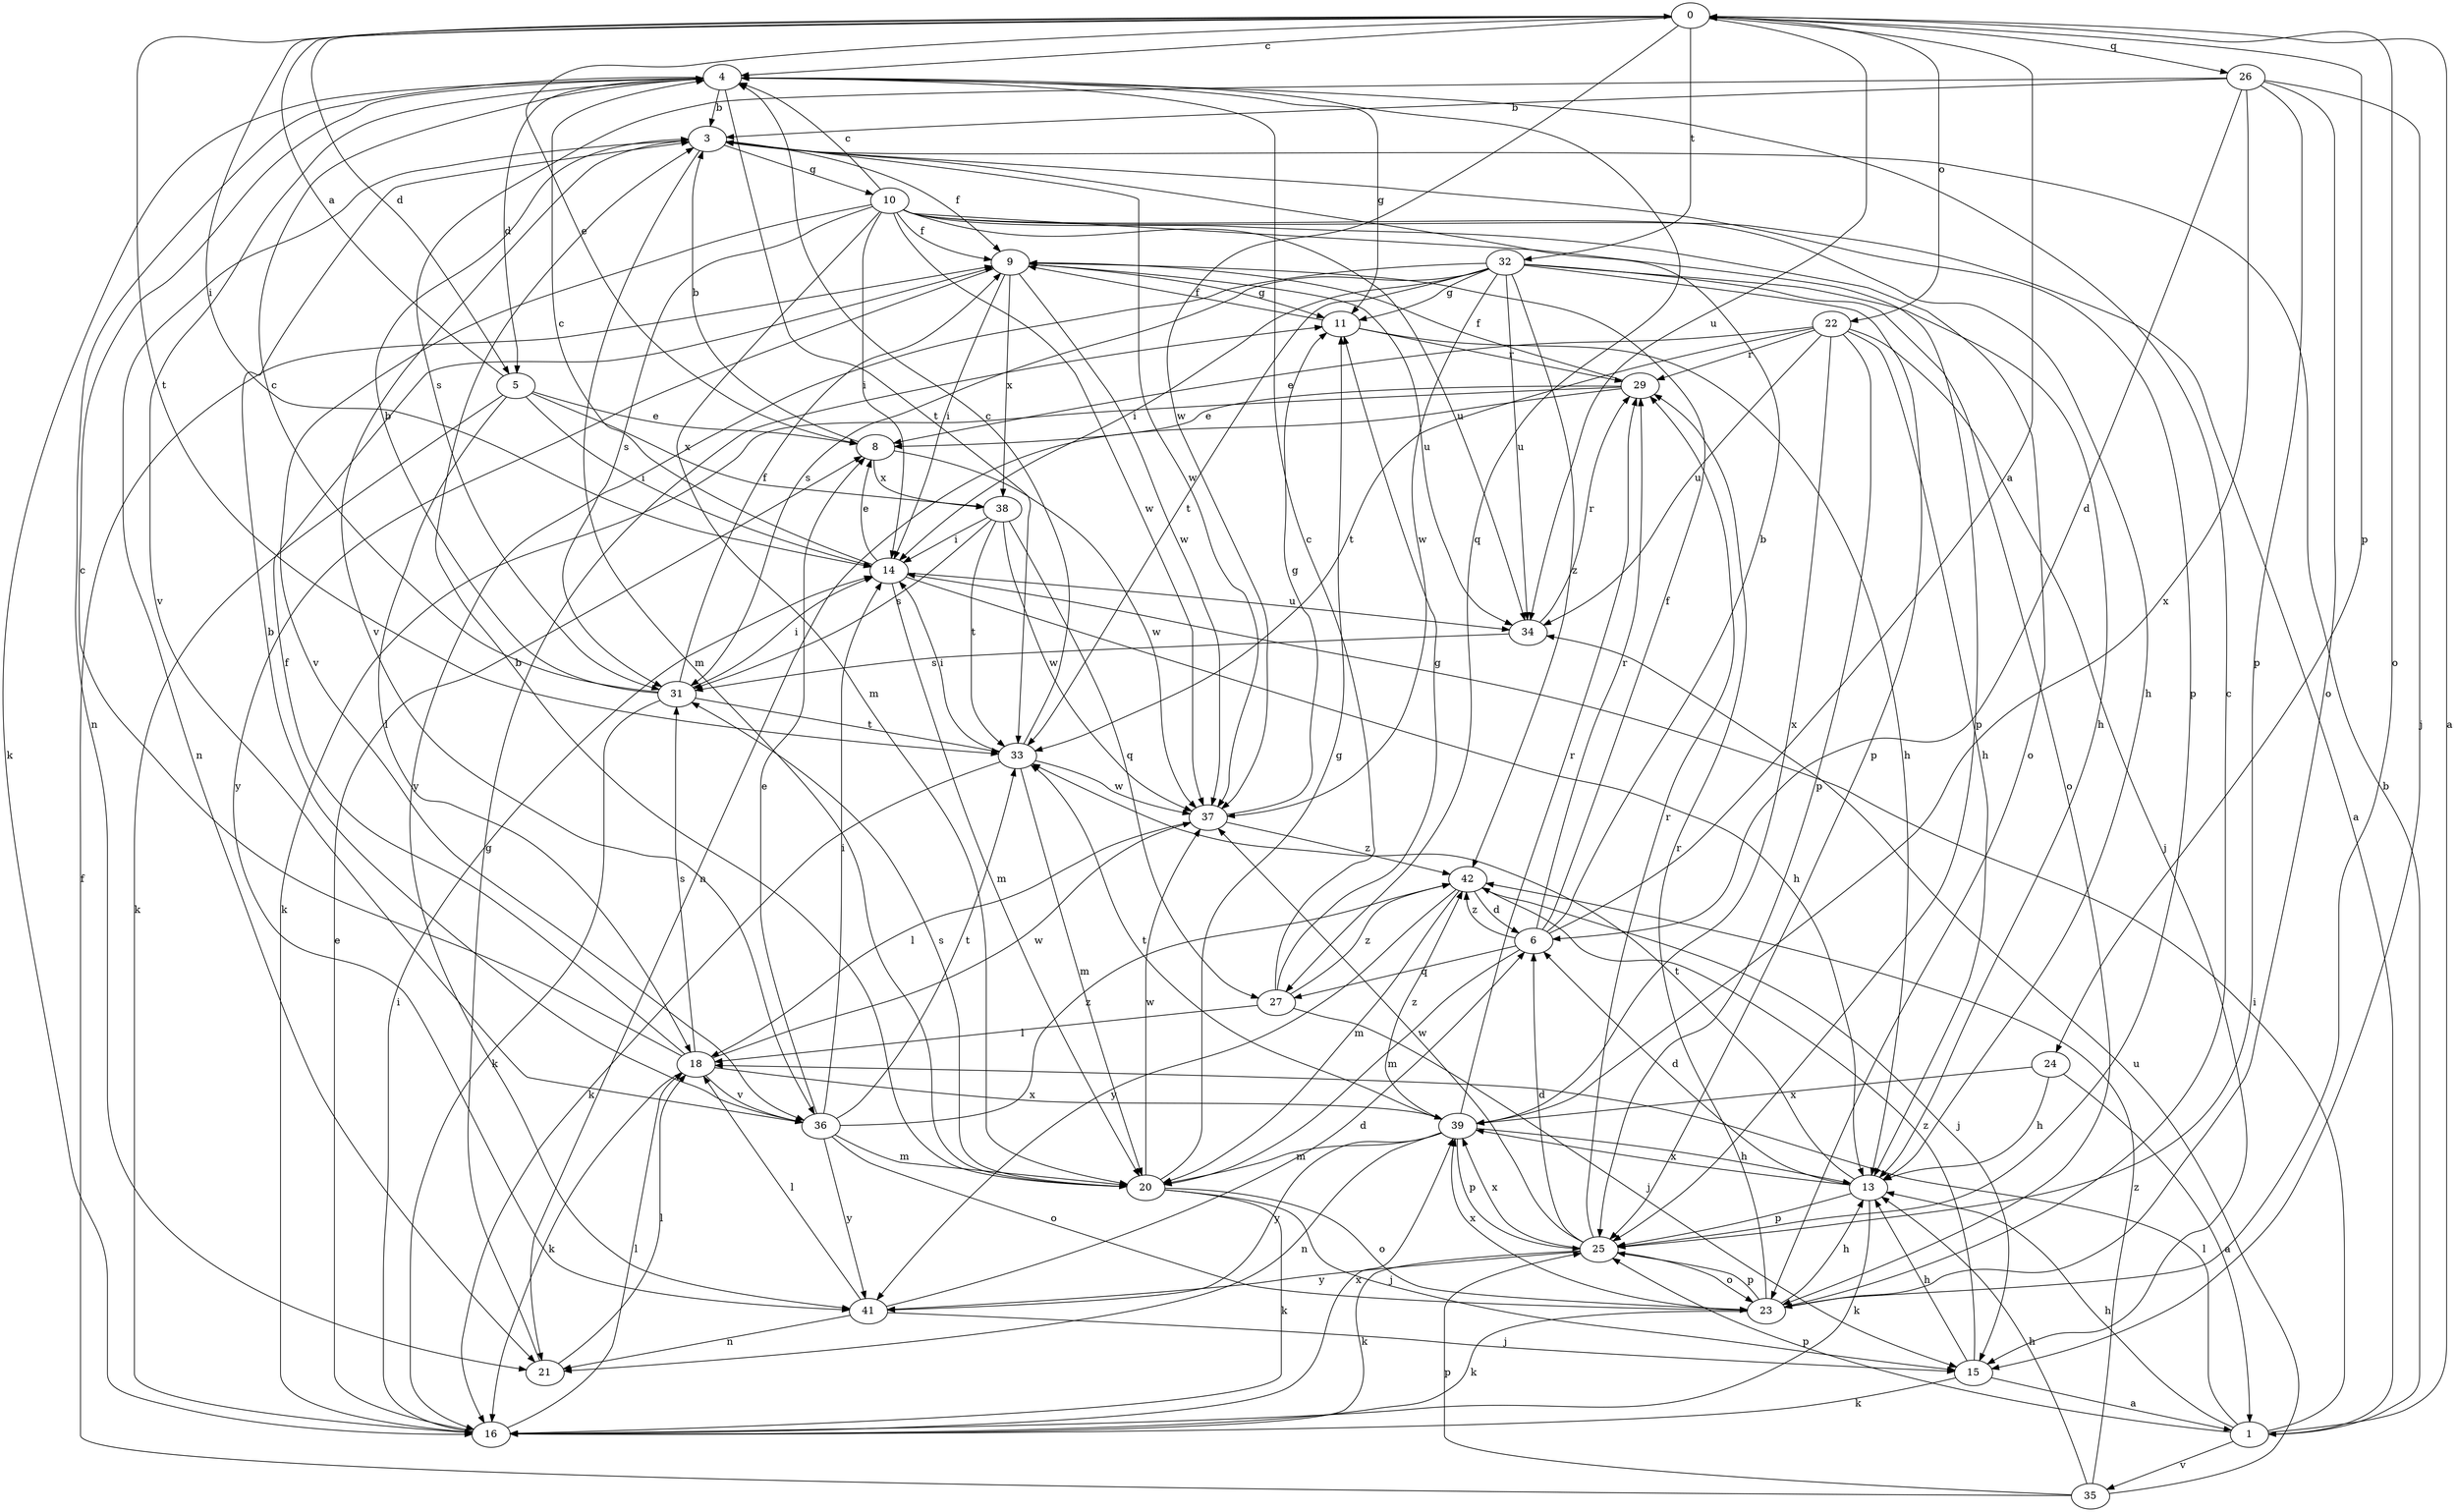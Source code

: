 strict digraph  {
0;
1;
3;
4;
5;
6;
8;
9;
10;
11;
13;
14;
15;
16;
18;
20;
21;
22;
23;
24;
25;
26;
27;
29;
31;
32;
33;
34;
35;
36;
37;
38;
39;
41;
42;
0 -> 4  [label=c];
0 -> 5  [label=d];
0 -> 8  [label=e];
0 -> 14  [label=i];
0 -> 22  [label=o];
0 -> 23  [label=o];
0 -> 24  [label=p];
0 -> 26  [label=q];
0 -> 32  [label=t];
0 -> 33  [label=t];
0 -> 34  [label=u];
0 -> 37  [label=w];
1 -> 0  [label=a];
1 -> 3  [label=b];
1 -> 13  [label=h];
1 -> 14  [label=i];
1 -> 18  [label=l];
1 -> 25  [label=p];
1 -> 35  [label=v];
3 -> 9  [label=f];
3 -> 10  [label=g];
3 -> 20  [label=m];
3 -> 21  [label=n];
3 -> 25  [label=p];
3 -> 36  [label=v];
3 -> 37  [label=w];
4 -> 3  [label=b];
4 -> 5  [label=d];
4 -> 11  [label=g];
4 -> 16  [label=k];
4 -> 21  [label=n];
4 -> 27  [label=q];
4 -> 33  [label=t];
4 -> 36  [label=v];
5 -> 0  [label=a];
5 -> 8  [label=e];
5 -> 14  [label=i];
5 -> 16  [label=k];
5 -> 18  [label=l];
5 -> 38  [label=x];
6 -> 0  [label=a];
6 -> 3  [label=b];
6 -> 9  [label=f];
6 -> 20  [label=m];
6 -> 27  [label=q];
6 -> 29  [label=r];
6 -> 42  [label=z];
8 -> 3  [label=b];
8 -> 37  [label=w];
8 -> 38  [label=x];
9 -> 11  [label=g];
9 -> 14  [label=i];
9 -> 34  [label=u];
9 -> 37  [label=w];
9 -> 38  [label=x];
9 -> 41  [label=y];
10 -> 1  [label=a];
10 -> 4  [label=c];
10 -> 9  [label=f];
10 -> 13  [label=h];
10 -> 14  [label=i];
10 -> 20  [label=m];
10 -> 23  [label=o];
10 -> 25  [label=p];
10 -> 31  [label=s];
10 -> 34  [label=u];
10 -> 36  [label=v];
10 -> 37  [label=w];
11 -> 9  [label=f];
11 -> 13  [label=h];
11 -> 29  [label=r];
13 -> 6  [label=d];
13 -> 16  [label=k];
13 -> 25  [label=p];
13 -> 33  [label=t];
13 -> 39  [label=x];
14 -> 4  [label=c];
14 -> 8  [label=e];
14 -> 13  [label=h];
14 -> 20  [label=m];
14 -> 34  [label=u];
15 -> 1  [label=a];
15 -> 13  [label=h];
15 -> 16  [label=k];
15 -> 42  [label=z];
16 -> 8  [label=e];
16 -> 14  [label=i];
16 -> 18  [label=l];
16 -> 39  [label=x];
18 -> 4  [label=c];
18 -> 9  [label=f];
18 -> 16  [label=k];
18 -> 31  [label=s];
18 -> 36  [label=v];
18 -> 37  [label=w];
18 -> 39  [label=x];
20 -> 3  [label=b];
20 -> 11  [label=g];
20 -> 15  [label=j];
20 -> 16  [label=k];
20 -> 23  [label=o];
20 -> 31  [label=s];
20 -> 37  [label=w];
21 -> 11  [label=g];
21 -> 18  [label=l];
22 -> 8  [label=e];
22 -> 13  [label=h];
22 -> 15  [label=j];
22 -> 25  [label=p];
22 -> 29  [label=r];
22 -> 33  [label=t];
22 -> 34  [label=u];
22 -> 39  [label=x];
23 -> 4  [label=c];
23 -> 13  [label=h];
23 -> 16  [label=k];
23 -> 25  [label=p];
23 -> 29  [label=r];
23 -> 39  [label=x];
24 -> 1  [label=a];
24 -> 13  [label=h];
24 -> 39  [label=x];
25 -> 6  [label=d];
25 -> 16  [label=k];
25 -> 23  [label=o];
25 -> 29  [label=r];
25 -> 37  [label=w];
25 -> 39  [label=x];
25 -> 41  [label=y];
26 -> 3  [label=b];
26 -> 6  [label=d];
26 -> 15  [label=j];
26 -> 23  [label=o];
26 -> 25  [label=p];
26 -> 31  [label=s];
26 -> 39  [label=x];
27 -> 4  [label=c];
27 -> 11  [label=g];
27 -> 15  [label=j];
27 -> 18  [label=l];
27 -> 42  [label=z];
29 -> 8  [label=e];
29 -> 9  [label=f];
29 -> 16  [label=k];
29 -> 21  [label=n];
31 -> 3  [label=b];
31 -> 4  [label=c];
31 -> 9  [label=f];
31 -> 14  [label=i];
31 -> 16  [label=k];
31 -> 33  [label=t];
32 -> 11  [label=g];
32 -> 13  [label=h];
32 -> 14  [label=i];
32 -> 23  [label=o];
32 -> 25  [label=p];
32 -> 31  [label=s];
32 -> 33  [label=t];
32 -> 34  [label=u];
32 -> 37  [label=w];
32 -> 41  [label=y];
32 -> 42  [label=z];
33 -> 4  [label=c];
33 -> 14  [label=i];
33 -> 16  [label=k];
33 -> 20  [label=m];
33 -> 37  [label=w];
34 -> 29  [label=r];
34 -> 31  [label=s];
35 -> 9  [label=f];
35 -> 13  [label=h];
35 -> 25  [label=p];
35 -> 34  [label=u];
35 -> 42  [label=z];
36 -> 3  [label=b];
36 -> 8  [label=e];
36 -> 14  [label=i];
36 -> 20  [label=m];
36 -> 23  [label=o];
36 -> 33  [label=t];
36 -> 41  [label=y];
36 -> 42  [label=z];
37 -> 11  [label=g];
37 -> 18  [label=l];
37 -> 42  [label=z];
38 -> 14  [label=i];
38 -> 27  [label=q];
38 -> 31  [label=s];
38 -> 33  [label=t];
38 -> 37  [label=w];
39 -> 13  [label=h];
39 -> 20  [label=m];
39 -> 21  [label=n];
39 -> 25  [label=p];
39 -> 29  [label=r];
39 -> 33  [label=t];
39 -> 41  [label=y];
39 -> 42  [label=z];
41 -> 6  [label=d];
41 -> 15  [label=j];
41 -> 18  [label=l];
41 -> 21  [label=n];
42 -> 6  [label=d];
42 -> 15  [label=j];
42 -> 20  [label=m];
42 -> 41  [label=y];
}
